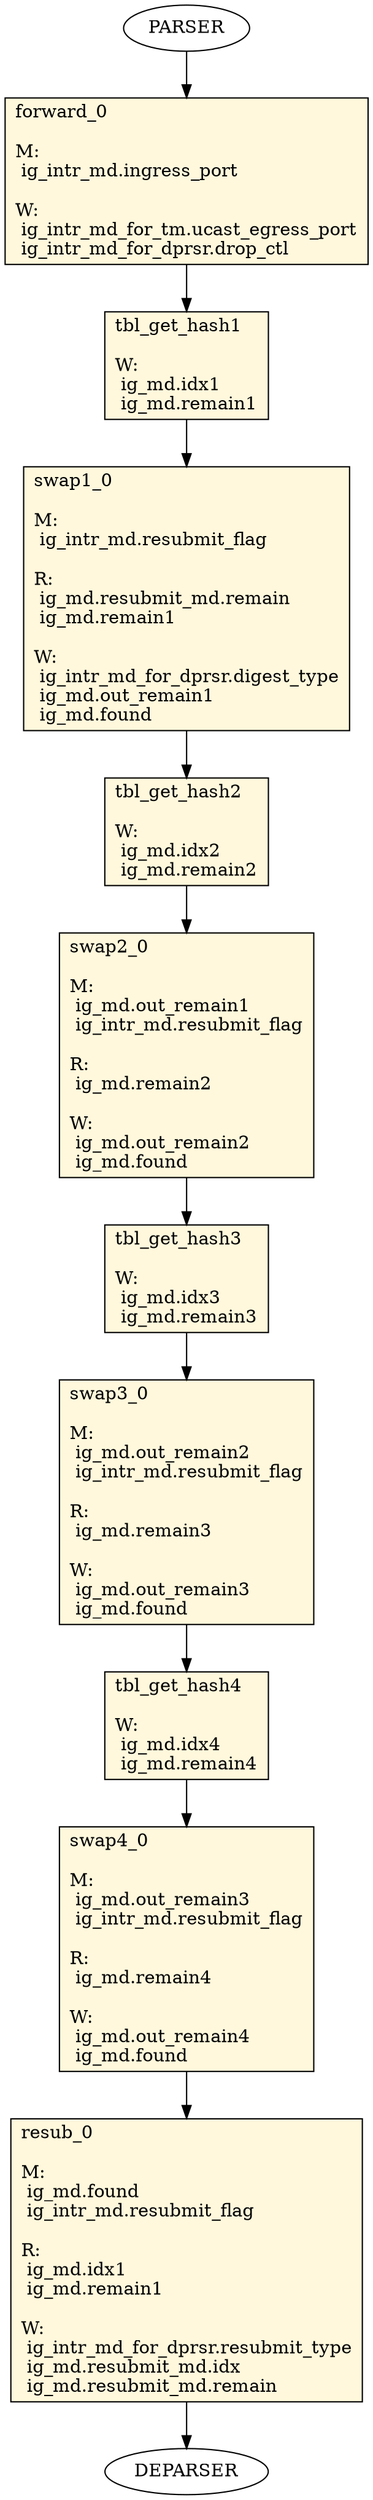 digraph ingress {
forward_0 [ shape=record, style="filled", fillcolor=cornsilk, label="forward_0\l\l
M:\l
 ig_intr_md.ingress_port\l
\lW:\l
 ig_intr_md_for_tm.ucast_egress_port\l
 ig_intr_md_for_dprsr.drop_ctl\l
 "];
tbl_get_hash1 [ shape=record, style="filled", fillcolor=cornsilk, label="tbl_get_hash1\l\l
W:\l
 ig_md.idx1\l
 ig_md.remain1\l
 "];
swap1_0 [ shape=record, style="filled", fillcolor=cornsilk, label="swap1_0\l\l
M:\l
 ig_intr_md.resubmit_flag\l
\lR:\l
 ig_md.resubmit_md.remain\l
 ig_md.remain1\l
\lW:\l
 ig_intr_md_for_dprsr.digest_type\l
 ig_md.out_remain1\l
 ig_md.found\l
 "];
tbl_get_hash2 [ shape=record, style="filled", fillcolor=cornsilk, label="tbl_get_hash2\l\l
W:\l
 ig_md.idx2\l
 ig_md.remain2\l
 "];
swap2_0 [ shape=record, style="filled", fillcolor=cornsilk, label="swap2_0\l\l
M:\l
 ig_md.out_remain1\l
 ig_intr_md.resubmit_flag\l
\lR:\l
 ig_md.remain2\l
\lW:\l
 ig_md.out_remain2\l
 ig_md.found\l
 "];
tbl_get_hash3 [ shape=record, style="filled", fillcolor=cornsilk, label="tbl_get_hash3\l\l
W:\l
 ig_md.idx3\l
 ig_md.remain3\l
 "];
swap3_0 [ shape=record, style="filled", fillcolor=cornsilk, label="swap3_0\l\l
M:\l
 ig_md.out_remain2\l
 ig_intr_md.resubmit_flag\l
\lR:\l
 ig_md.remain3\l
\lW:\l
 ig_md.out_remain3\l
 ig_md.found\l
 "];
tbl_get_hash4 [ shape=record, style="filled", fillcolor=cornsilk, label="tbl_get_hash4\l\l
W:\l
 ig_md.idx4\l
 ig_md.remain4\l
 "];
swap4_0 [ shape=record, style="filled", fillcolor=cornsilk, label="swap4_0\l\l
M:\l
 ig_md.out_remain3\l
 ig_intr_md.resubmit_flag\l
\lR:\l
 ig_md.remain4\l
\lW:\l
 ig_md.out_remain4\l
 ig_md.found\l
 "];
resub_0 [ shape=record, style="filled", fillcolor=cornsilk, label="resub_0\l\l
M:\l
 ig_md.found\l
 ig_intr_md.resubmit_flag\l
\lR:\l
 ig_md.idx1\l
 ig_md.remain1\l
\lW:\l
 ig_intr_md_for_dprsr.resubmit_type\l
 ig_md.resubmit_md.idx\l
 ig_md.resubmit_md.remain\l
 "];
    PARSER -> forward_0
    forward_0 -> tbl_get_hash1
    tbl_get_hash1 -> swap1_0
    swap1_0 -> tbl_get_hash2
    tbl_get_hash2 -> swap2_0
    swap2_0 -> tbl_get_hash3
    tbl_get_hash3 -> swap3_0
    swap3_0 -> tbl_get_hash4
    tbl_get_hash4 -> swap4_0
    swap4_0 -> resub_0
    resub_0 -> DEPARSER
}
